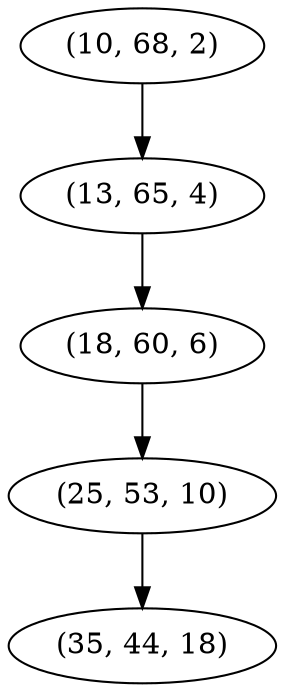 digraph tree {
    "(10, 68, 2)";
    "(13, 65, 4)";
    "(18, 60, 6)";
    "(25, 53, 10)";
    "(35, 44, 18)";
    "(10, 68, 2)" -> "(13, 65, 4)";
    "(13, 65, 4)" -> "(18, 60, 6)";
    "(18, 60, 6)" -> "(25, 53, 10)";
    "(25, 53, 10)" -> "(35, 44, 18)";
}

